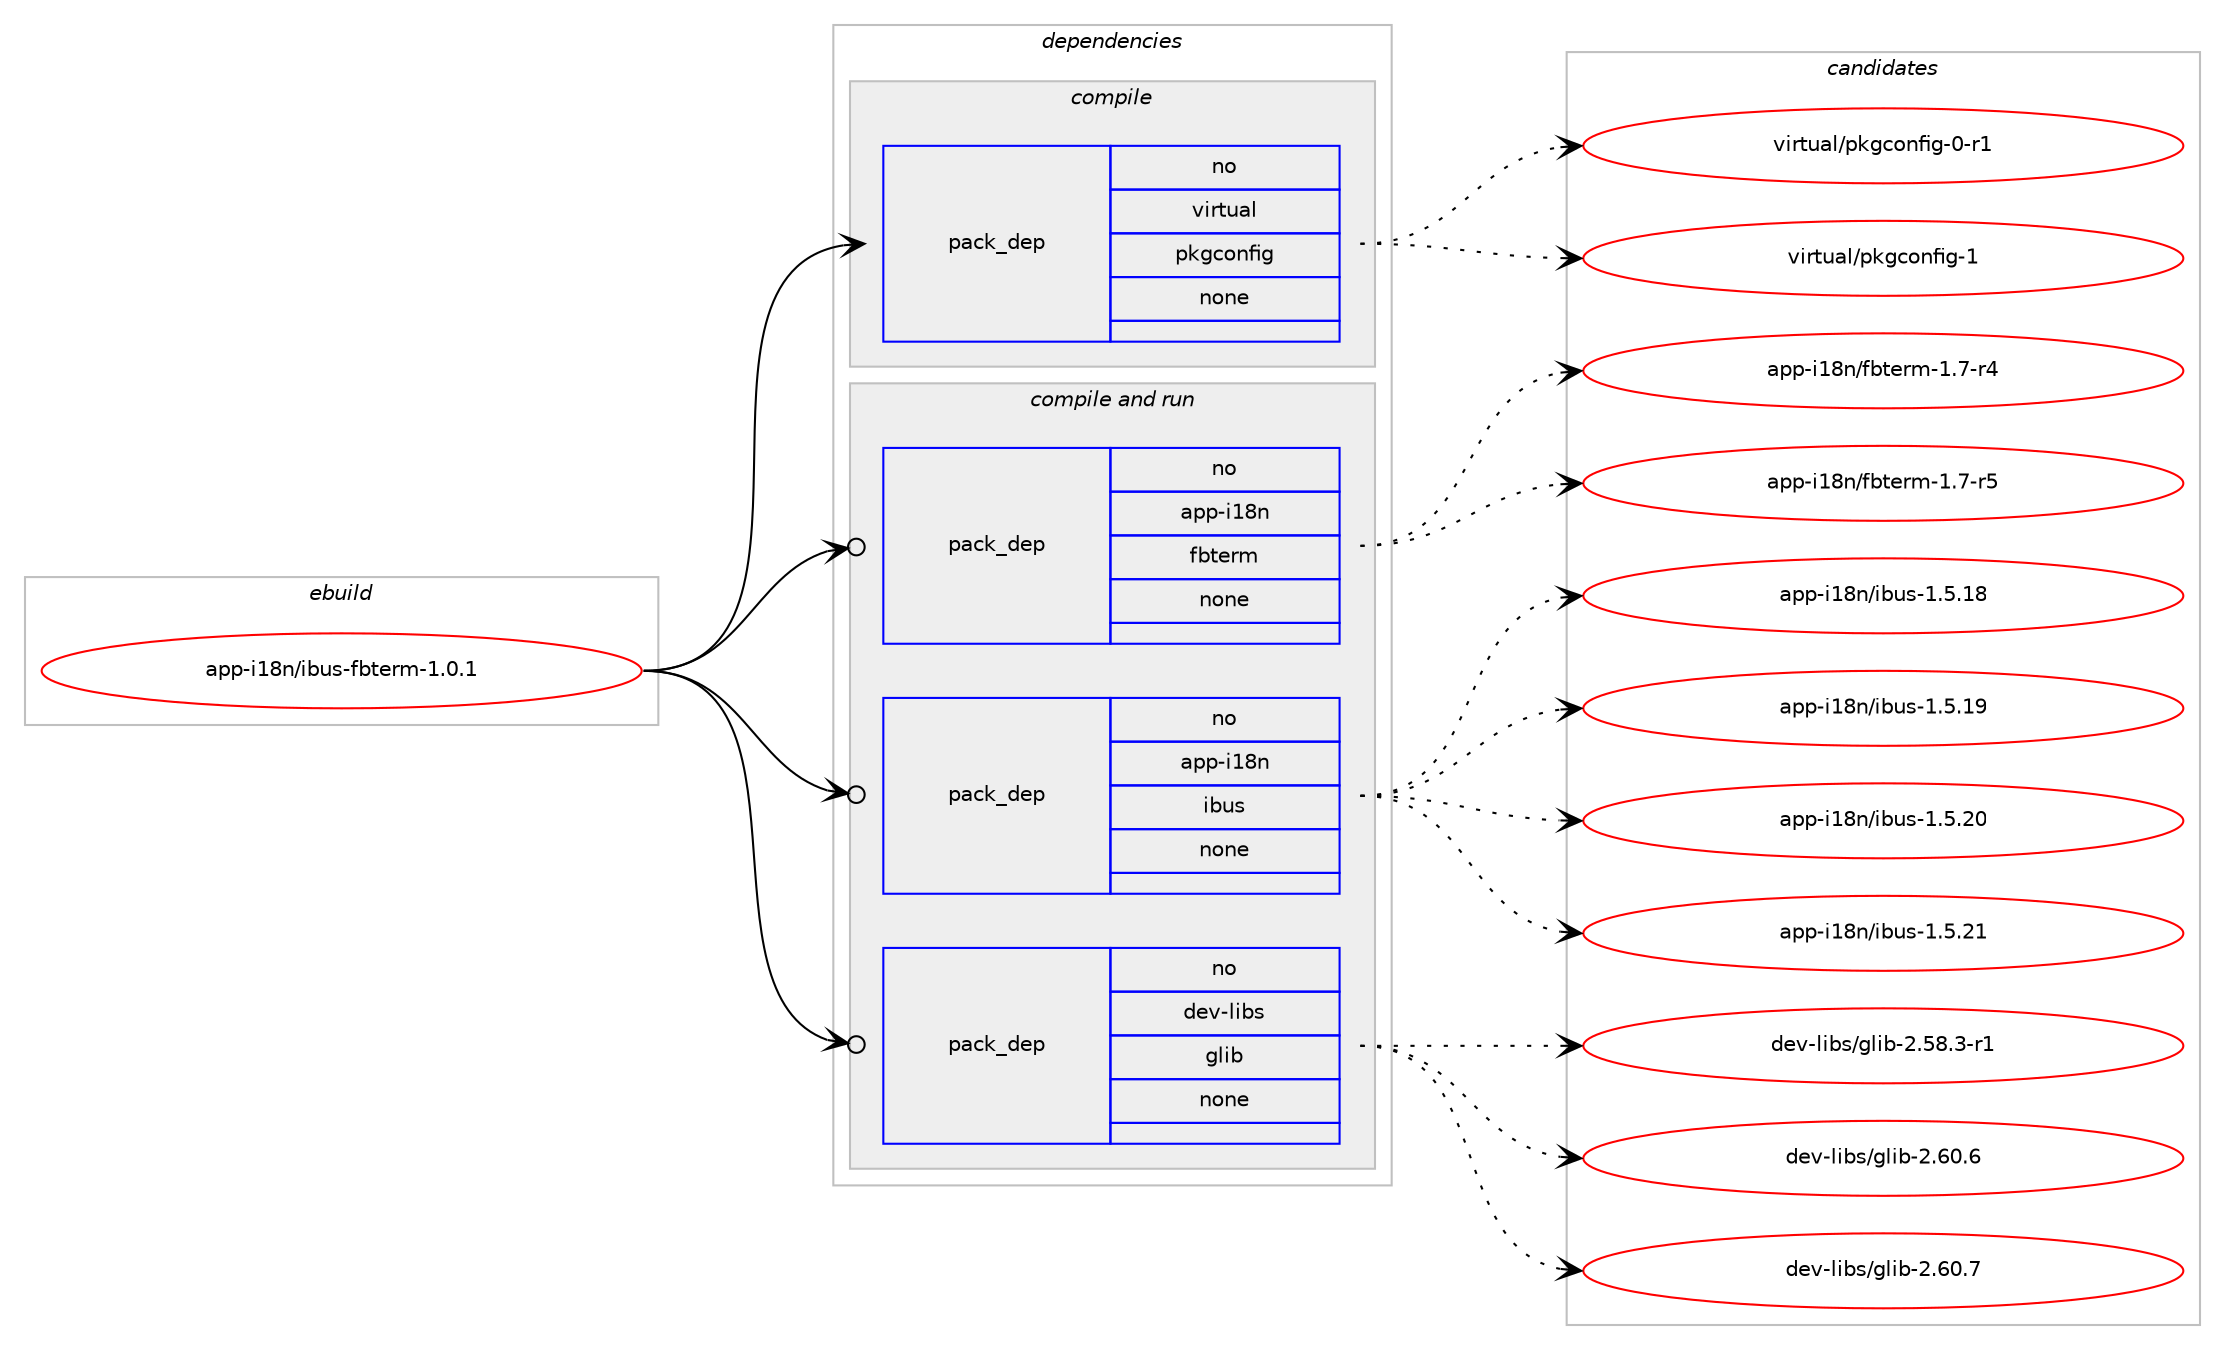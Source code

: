 digraph prolog {

# *************
# Graph options
# *************

newrank=true;
concentrate=true;
compound=true;
graph [rankdir=LR,fontname=Helvetica,fontsize=10,ranksep=1.5];#, ranksep=2.5, nodesep=0.2];
edge  [arrowhead=vee];
node  [fontname=Helvetica,fontsize=10];

# **********
# The ebuild
# **********

subgraph cluster_leftcol {
color=gray;
rank=same;
label=<<i>ebuild</i>>;
id [label="app-i18n/ibus-fbterm-1.0.1", color=red, width=4, href="../app-i18n/ibus-fbterm-1.0.1.svg"];
}

# ****************
# The dependencies
# ****************

subgraph cluster_midcol {
color=gray;
label=<<i>dependencies</i>>;
subgraph cluster_compile {
fillcolor="#eeeeee";
style=filled;
label=<<i>compile</i>>;
subgraph pack367575 {
dependency494801 [label=<<TABLE BORDER="0" CELLBORDER="1" CELLSPACING="0" CELLPADDING="4" WIDTH="220"><TR><TD ROWSPAN="6" CELLPADDING="30">pack_dep</TD></TR><TR><TD WIDTH="110">no</TD></TR><TR><TD>virtual</TD></TR><TR><TD>pkgconfig</TD></TR><TR><TD>none</TD></TR><TR><TD></TD></TR></TABLE>>, shape=none, color=blue];
}
id:e -> dependency494801:w [weight=20,style="solid",arrowhead="vee"];
}
subgraph cluster_compileandrun {
fillcolor="#eeeeee";
style=filled;
label=<<i>compile and run</i>>;
subgraph pack367576 {
dependency494802 [label=<<TABLE BORDER="0" CELLBORDER="1" CELLSPACING="0" CELLPADDING="4" WIDTH="220"><TR><TD ROWSPAN="6" CELLPADDING="30">pack_dep</TD></TR><TR><TD WIDTH="110">no</TD></TR><TR><TD>app-i18n</TD></TR><TR><TD>fbterm</TD></TR><TR><TD>none</TD></TR><TR><TD></TD></TR></TABLE>>, shape=none, color=blue];
}
id:e -> dependency494802:w [weight=20,style="solid",arrowhead="odotvee"];
subgraph pack367577 {
dependency494803 [label=<<TABLE BORDER="0" CELLBORDER="1" CELLSPACING="0" CELLPADDING="4" WIDTH="220"><TR><TD ROWSPAN="6" CELLPADDING="30">pack_dep</TD></TR><TR><TD WIDTH="110">no</TD></TR><TR><TD>app-i18n</TD></TR><TR><TD>ibus</TD></TR><TR><TD>none</TD></TR><TR><TD></TD></TR></TABLE>>, shape=none, color=blue];
}
id:e -> dependency494803:w [weight=20,style="solid",arrowhead="odotvee"];
subgraph pack367578 {
dependency494804 [label=<<TABLE BORDER="0" CELLBORDER="1" CELLSPACING="0" CELLPADDING="4" WIDTH="220"><TR><TD ROWSPAN="6" CELLPADDING="30">pack_dep</TD></TR><TR><TD WIDTH="110">no</TD></TR><TR><TD>dev-libs</TD></TR><TR><TD>glib</TD></TR><TR><TD>none</TD></TR><TR><TD></TD></TR></TABLE>>, shape=none, color=blue];
}
id:e -> dependency494804:w [weight=20,style="solid",arrowhead="odotvee"];
}
subgraph cluster_run {
fillcolor="#eeeeee";
style=filled;
label=<<i>run</i>>;
}
}

# **************
# The candidates
# **************

subgraph cluster_choices {
rank=same;
color=gray;
label=<<i>candidates</i>>;

subgraph choice367575 {
color=black;
nodesep=1;
choice11810511411611797108471121071039911111010210510345484511449 [label="virtual/pkgconfig-0-r1", color=red, width=4,href="../virtual/pkgconfig-0-r1.svg"];
choice1181051141161179710847112107103991111101021051034549 [label="virtual/pkgconfig-1", color=red, width=4,href="../virtual/pkgconfig-1.svg"];
dependency494801:e -> choice11810511411611797108471121071039911111010210510345484511449:w [style=dotted,weight="100"];
dependency494801:e -> choice1181051141161179710847112107103991111101021051034549:w [style=dotted,weight="100"];
}
subgraph choice367576 {
color=black;
nodesep=1;
choice971121124510549561104710298116101114109454946554511452 [label="app-i18n/fbterm-1.7-r4", color=red, width=4,href="../app-i18n/fbterm-1.7-r4.svg"];
choice971121124510549561104710298116101114109454946554511453 [label="app-i18n/fbterm-1.7-r5", color=red, width=4,href="../app-i18n/fbterm-1.7-r5.svg"];
dependency494802:e -> choice971121124510549561104710298116101114109454946554511452:w [style=dotted,weight="100"];
dependency494802:e -> choice971121124510549561104710298116101114109454946554511453:w [style=dotted,weight="100"];
}
subgraph choice367577 {
color=black;
nodesep=1;
choice97112112451054956110471059811711545494653464956 [label="app-i18n/ibus-1.5.18", color=red, width=4,href="../app-i18n/ibus-1.5.18.svg"];
choice97112112451054956110471059811711545494653464957 [label="app-i18n/ibus-1.5.19", color=red, width=4,href="../app-i18n/ibus-1.5.19.svg"];
choice97112112451054956110471059811711545494653465048 [label="app-i18n/ibus-1.5.20", color=red, width=4,href="../app-i18n/ibus-1.5.20.svg"];
choice97112112451054956110471059811711545494653465049 [label="app-i18n/ibus-1.5.21", color=red, width=4,href="../app-i18n/ibus-1.5.21.svg"];
dependency494803:e -> choice97112112451054956110471059811711545494653464956:w [style=dotted,weight="100"];
dependency494803:e -> choice97112112451054956110471059811711545494653464957:w [style=dotted,weight="100"];
dependency494803:e -> choice97112112451054956110471059811711545494653465048:w [style=dotted,weight="100"];
dependency494803:e -> choice97112112451054956110471059811711545494653465049:w [style=dotted,weight="100"];
}
subgraph choice367578 {
color=black;
nodesep=1;
choice10010111845108105981154710310810598455046535646514511449 [label="dev-libs/glib-2.58.3-r1", color=red, width=4,href="../dev-libs/glib-2.58.3-r1.svg"];
choice1001011184510810598115471031081059845504654484654 [label="dev-libs/glib-2.60.6", color=red, width=4,href="../dev-libs/glib-2.60.6.svg"];
choice1001011184510810598115471031081059845504654484655 [label="dev-libs/glib-2.60.7", color=red, width=4,href="../dev-libs/glib-2.60.7.svg"];
dependency494804:e -> choice10010111845108105981154710310810598455046535646514511449:w [style=dotted,weight="100"];
dependency494804:e -> choice1001011184510810598115471031081059845504654484654:w [style=dotted,weight="100"];
dependency494804:e -> choice1001011184510810598115471031081059845504654484655:w [style=dotted,weight="100"];
}
}

}
